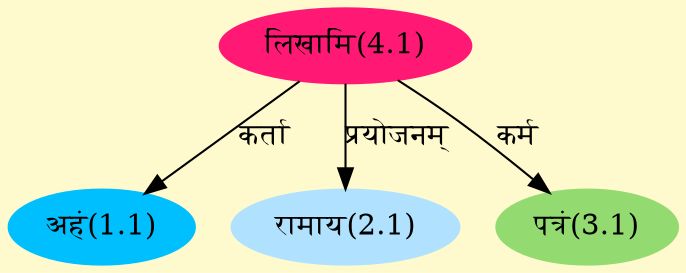 digraph G{
rankdir=BT;
 compound=true;
 bgcolor="lemonchiffon1";
Node1_1 [style=filled, color="#00BFFF" label = "अहं(1.1)"]
Node4_1 [style=filled, color="#FF1975" label = "लिखामि(4.1)"]
Node2_1 [style=filled, color="#B0E2FF" label = "रामाय(2.1)"]
Node3_1 [style=filled, color="#93DB70" label = "पत्रं(3.1)"]
/* Start of Relations section */

Node1_1 -> Node4_1 [  label="कर्ता"  dir="back" ]
Node2_1 -> Node4_1 [  label="प्रयोजनम्"  dir="back" ]
Node3_1 -> Node4_1 [  label="कर्म"  dir="back" ]
}
